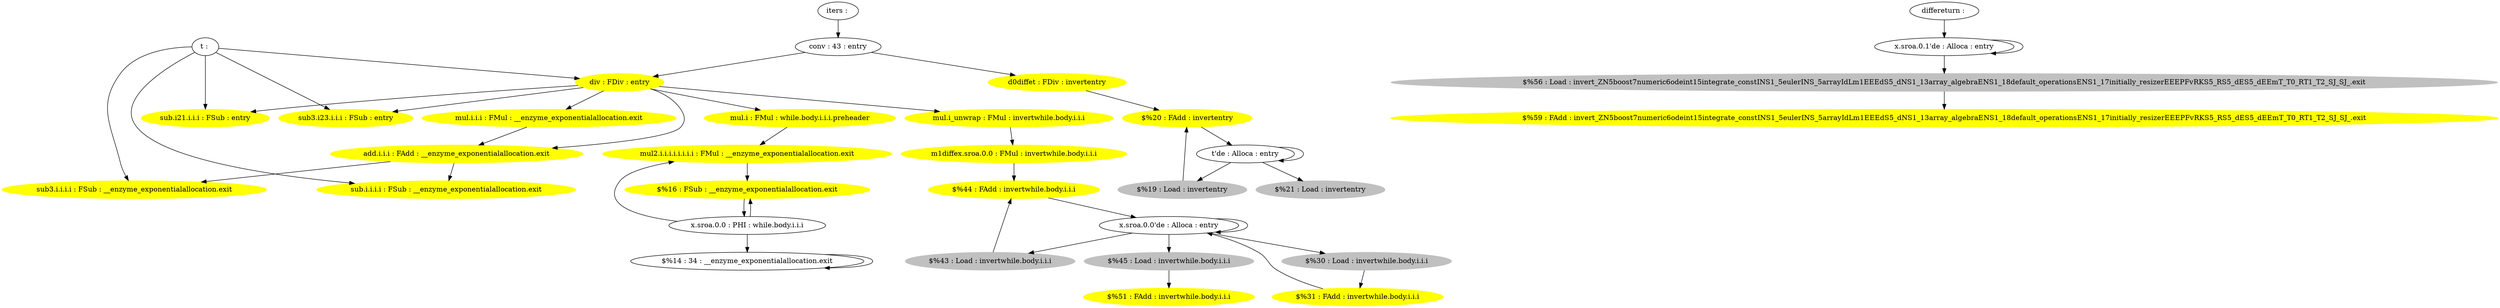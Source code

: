 digraph G {
		"t : " -> "sub3.i.i.i.i : FSub : __enzyme_exponentialallocation.exit" 
		"t : " -> "sub.i.i.i.i : FSub : __enzyme_exponentialallocation.exit" 
		"t : " -> "sub3.i23.i.i.i : FSub : entry" 
		"t : " -> "sub.i21.i.i.i : FSub : entry" 
		"t : " -> "div : FDiv : entry" 
		"iters : " -> "conv : 43 : entry" 
		"differeturn : " -> "x.sroa.0.1'de : Alloca : entry" 
		"$%14 : 34 : __enzyme_exponentialallocation.exit" -> "$%14 : 34 : __enzyme_exponentialallocation.exit" 
		"mul.i_unwrap : FMul : invertwhile.body.i.i.i" [color = yellow style=filled];
		"mul.i_unwrap : FMul : invertwhile.body.i.i.i" -> "m1diffex.sroa.0.0 : FMul : invertwhile.body.i.i.i" 
		"x.sroa.0.0 : PHI : while.body.i.i.i" -> "mul2.i.i.i.i.i.i.i.i : FMul : __enzyme_exponentialallocation.exit" 
		"x.sroa.0.0 : PHI : while.body.i.i.i" -> "$%16 : FSub : __enzyme_exponentialallocation.exit" 
		"x.sroa.0.0 : PHI : while.body.i.i.i" -> "$%14 : 34 : __enzyme_exponentialallocation.exit" 
		"mul2.i.i.i.i.i.i.i.i : FMul : __enzyme_exponentialallocation.exit" [color = yellow style=filled];
		"mul2.i.i.i.i.i.i.i.i : FMul : __enzyme_exponentialallocation.exit" -> "$%16 : FSub : __enzyme_exponentialallocation.exit" 
		"$%16 : FSub : __enzyme_exponentialallocation.exit" [color = yellow style=filled];
		"$%16 : FSub : __enzyme_exponentialallocation.exit" -> "x.sroa.0.0 : PHI : while.body.i.i.i" 
		"mul.i.i.i : FMul : __enzyme_exponentialallocation.exit" [color = yellow style=filled];
		"mul.i.i.i : FMul : __enzyme_exponentialallocation.exit" -> "add.i.i.i : FAdd : __enzyme_exponentialallocation.exit" 
		"add.i.i.i : FAdd : __enzyme_exponentialallocation.exit" [color = yellow style=filled];
		"add.i.i.i : FAdd : __enzyme_exponentialallocation.exit" -> "sub3.i.i.i.i : FSub : __enzyme_exponentialallocation.exit" 
		"add.i.i.i : FAdd : __enzyme_exponentialallocation.exit" -> "sub.i.i.i.i : FSub : __enzyme_exponentialallocation.exit" 
		"sub.i.i.i.i : FSub : __enzyme_exponentialallocation.exit" [color = yellow style=filled];
		"sub3.i.i.i.i : FSub : __enzyme_exponentialallocation.exit" [color = yellow style=filled];
		"conv : 43 : entry" -> "d0diffet : FDiv : invertentry" 
		"conv : 43 : entry" -> "div : FDiv : entry" 
		"div : FDiv : entry" [color = yellow style=filled];
		"div : FDiv : entry" -> "mul.i_unwrap : FMul : invertwhile.body.i.i.i" 
		"div : FDiv : entry" -> "add.i.i.i : FAdd : __enzyme_exponentialallocation.exit" 
		"div : FDiv : entry" -> "mul.i.i.i : FMul : __enzyme_exponentialallocation.exit" 
		"div : FDiv : entry" -> "mul.i : FMul : while.body.i.i.i.preheader" 
		"div : FDiv : entry" -> "sub3.i23.i.i.i : FSub : entry" 
		"div : FDiv : entry" -> "sub.i21.i.i.i : FSub : entry" 
		"sub.i21.i.i.i : FSub : entry" [color = yellow style=filled];
		"sub3.i23.i.i.i : FSub : entry" [color = yellow style=filled];
		"mul.i : FMul : while.body.i.i.i.preheader" [color = yellow style=filled];
		"mul.i : FMul : while.body.i.i.i.preheader" -> "mul2.i.i.i.i.i.i.i.i : FMul : __enzyme_exponentialallocation.exit" 
		"t'de : Alloca : entry" -> "t'de : Alloca : entry" 
		"t'de : Alloca : entry" -> "$%21 : Load : invertentry" 
		"t'de : Alloca : entry" -> "$%19 : Load : invertentry" 
		"$%19 : Load : invertentry" [color = gray style=filled];
		"$%19 : Load : invertentry" -> "$%20 : FAdd : invertentry" 
		"$%20 : FAdd : invertentry" [color = yellow style=filled];
		"$%20 : FAdd : invertentry" -> "t'de : Alloca : entry" 
		"d0diffet : FDiv : invertentry" [color = yellow style=filled];
		"d0diffet : FDiv : invertentry" -> "$%20 : FAdd : invertentry" 
		"x.sroa.0.1'de : Alloca : entry" -> "$%56 : Load : invert_ZN5boost7numeric6odeint15integrate_constINS1_5eulerINS_5arrayIdLm1EEEdS5_dNS1_13array_algebraENS1_18default_operationsENS1_17initially_resizerEEEPFvRKS5_RS5_dES5_dEEmT_T0_RT1_T2_SJ_SJ_.exit" 
		"x.sroa.0.1'de : Alloca : entry" -> "x.sroa.0.1'de : Alloca : entry" 
		"$%21 : Load : invertentry" [color = gray style=filled];
		"x.sroa.0.0'de : Alloca : entry" -> "x.sroa.0.0'de : Alloca : entry" 
		"x.sroa.0.0'de : Alloca : entry" -> "$%45 : Load : invertwhile.body.i.i.i" 
		"x.sroa.0.0'de : Alloca : entry" -> "$%43 : Load : invertwhile.body.i.i.i" 
		"x.sroa.0.0'de : Alloca : entry" -> "$%30 : Load : invertwhile.body.i.i.i" 
		"$%30 : Load : invertwhile.body.i.i.i" [color = gray style=filled];
		"$%30 : Load : invertwhile.body.i.i.i" -> "$%31 : FAdd : invertwhile.body.i.i.i" 
		"$%31 : FAdd : invertwhile.body.i.i.i" [color = yellow style=filled];
		"$%31 : FAdd : invertwhile.body.i.i.i" -> "x.sroa.0.0'de : Alloca : entry" 
		"m1diffex.sroa.0.0 : FMul : invertwhile.body.i.i.i" [color = yellow style=filled];
		"m1diffex.sroa.0.0 : FMul : invertwhile.body.i.i.i" -> "$%44 : FAdd : invertwhile.body.i.i.i" 
		"$%43 : Load : invertwhile.body.i.i.i" [color = gray style=filled];
		"$%43 : Load : invertwhile.body.i.i.i" -> "$%44 : FAdd : invertwhile.body.i.i.i" 
		"$%44 : FAdd : invertwhile.body.i.i.i" [color = yellow style=filled];
		"$%44 : FAdd : invertwhile.body.i.i.i" -> "x.sroa.0.0'de : Alloca : entry" 
		"$%45 : Load : invertwhile.body.i.i.i" [color = gray style=filled];
		"$%45 : Load : invertwhile.body.i.i.i" -> "$%51 : FAdd : invertwhile.body.i.i.i" 
		"$%51 : FAdd : invertwhile.body.i.i.i" [color = yellow style=filled];
		"$%56 : Load : invert_ZN5boost7numeric6odeint15integrate_constINS1_5eulerINS_5arrayIdLm1EEEdS5_dNS1_13array_algebraENS1_18default_operationsENS1_17initially_resizerEEEPFvRKS5_RS5_dES5_dEEmT_T0_RT1_T2_SJ_SJ_.exit" [color = gray style=filled];
		"$%56 : Load : invert_ZN5boost7numeric6odeint15integrate_constINS1_5eulerINS_5arrayIdLm1EEEdS5_dNS1_13array_algebraENS1_18default_operationsENS1_17initially_resizerEEEPFvRKS5_RS5_dES5_dEEmT_T0_RT1_T2_SJ_SJ_.exit" -> "$%59 : FAdd : invert_ZN5boost7numeric6odeint15integrate_constINS1_5eulerINS_5arrayIdLm1EEEdS5_dNS1_13array_algebraENS1_18default_operationsENS1_17initially_resizerEEEPFvRKS5_RS5_dES5_dEEmT_T0_RT1_T2_SJ_SJ_.exit" 
		"$%59 : FAdd : invert_ZN5boost7numeric6odeint15integrate_constINS1_5eulerINS_5arrayIdLm1EEEdS5_dNS1_13array_algebraENS1_18default_operationsENS1_17initially_resizerEEEPFvRKS5_RS5_dES5_dEEmT_T0_RT1_T2_SJ_SJ_.exit" [color = yellow style=filled];
}
